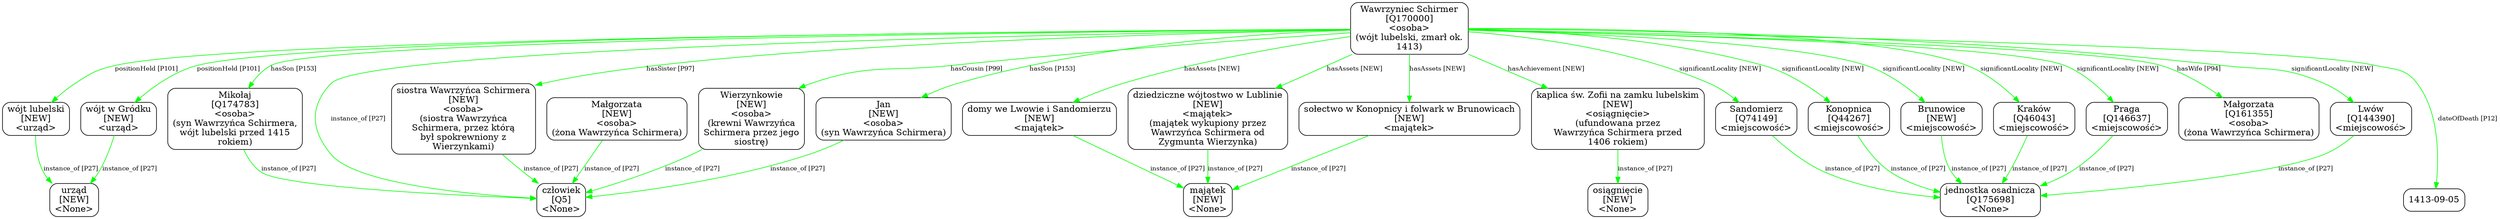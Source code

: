 digraph {
	node [shape=box,
		style=rounded
	];
	edge [fontsize=10];
	"Wawrzyniec Schirmer
[Q170000]
<osoba>
(wójt lubelski, zmarł ok.
1413)"	[color=black,
		label="Wawrzyniec Schirmer
[Q170000]
<osoba>
(wójt lubelski, zmarł ok.
1413)"];
	"wójt lubelski
[NEW]
<urząd>"	[color=black,
		label="wójt lubelski
[NEW]
<urząd>"];
	"Wawrzyniec Schirmer
[Q170000]
<osoba>
(wójt lubelski, zmarł ok.
1413)" -> "wójt lubelski
[NEW]
<urząd>"	[color=green,
		label="positionHeld [P101]"];
	"Jan
[NEW]
<osoba>
(syn Wawrzyńca Schirmera)"	[color=black,
		label="Jan
[NEW]
<osoba>
(syn Wawrzyńca Schirmera)"];
	"Wawrzyniec Schirmer
[Q170000]
<osoba>
(wójt lubelski, zmarł ok.
1413)" -> "Jan
[NEW]
<osoba>
(syn Wawrzyńca Schirmera)"	[color=green,
		label="hasSon [P153]"];
	"Mikołaj
[Q174783]
<osoba>
(syn Wawrzyńca Schirmera,
wójt lubelski przed 1415
rokiem)"	[color=black,
		label="Mikołaj
[Q174783]
<osoba>
(syn Wawrzyńca Schirmera,
wójt lubelski przed 1415
rokiem)"];
	"Wawrzyniec Schirmer
[Q170000]
<osoba>
(wójt lubelski, zmarł ok.
1413)" -> "Mikołaj
[Q174783]
<osoba>
(syn Wawrzyńca Schirmera,
wójt lubelski przed 1415
rokiem)"	[color=green,
		label="hasSon [P153]"];
	"siostra Wawrzyńca Schirmera
[NEW]
<osoba>
(siostra Wawrzyńca
Schirmera, przez którą
był spokrewniony z
Wierzynkami)"	[color=black,
		label="siostra Wawrzyńca Schirmera
[NEW]
<osoba>
(siostra Wawrzyńca
Schirmera, przez którą
był spokrewniony z
Wierzynkami)"];
	"Wawrzyniec Schirmer
[Q170000]
<osoba>
(wójt lubelski, zmarł ok.
1413)" -> "siostra Wawrzyńca Schirmera
[NEW]
<osoba>
(siostra Wawrzyńca
Schirmera, przez którą
był spokrewniony z
Wierzynkami)"	[color=green,
		label="hasSister [P97]"];
	"Wierzynkowie
[NEW]
<osoba>
(krewni Wawrzyńca
Schirmera przez jego
siostrę)"	[color=black,
		label="Wierzynkowie
[NEW]
<osoba>
(krewni Wawrzyńca
Schirmera przez jego
siostrę)"];
	"Wawrzyniec Schirmer
[Q170000]
<osoba>
(wójt lubelski, zmarł ok.
1413)" -> "Wierzynkowie
[NEW]
<osoba>
(krewni Wawrzyńca
Schirmera przez jego
siostrę)"	[color=green,
		label="hasCousin [P99]"];
	"dziedziczne wójtostwo w Lublinie
[NEW]
<majątek>
(majątek wykupiony przez
Wawrzyńca Schirmera od
Zygmunta Wierzynka)"	[color=black,
		label="dziedziczne wójtostwo w Lublinie
[NEW]
<majątek>
(majątek wykupiony przez
Wawrzyńca Schirmera od
Zygmunta Wierzynka)"];
	"Wawrzyniec Schirmer
[Q170000]
<osoba>
(wójt lubelski, zmarł ok.
1413)" -> "dziedziczne wójtostwo w Lublinie
[NEW]
<majątek>
(majątek wykupiony przez
Wawrzyńca Schirmera od
Zygmunta Wierzynka)"	[color=green,
		label="hasAssets [NEW]"];
	"wójt w Gródku
[NEW]
<urząd>"	[color=black,
		label="wójt w Gródku
[NEW]
<urząd>"];
	"Wawrzyniec Schirmer
[Q170000]
<osoba>
(wójt lubelski, zmarł ok.
1413)" -> "wójt w Gródku
[NEW]
<urząd>"	[color=green,
		label="positionHeld [P101]"];
	"domy we Lwowie i Sandomierzu
[NEW]
<majątek>"	[color=black,
		label="domy we Lwowie i Sandomierzu
[NEW]
<majątek>"];
	"Wawrzyniec Schirmer
[Q170000]
<osoba>
(wójt lubelski, zmarł ok.
1413)" -> "domy we Lwowie i Sandomierzu
[NEW]
<majątek>"	[color=green,
		label="hasAssets [NEW]"];
	"kaplica św. Zofii na zamku lubelskim
[NEW]
<osiągnięcie>
(ufundowana przez
Wawrzyńca Schirmera przed
1406 rokiem)"	[color=black,
		label="kaplica św. Zofii na zamku lubelskim
[NEW]
<osiągnięcie>
(ufundowana przez
Wawrzyńca Schirmera przed
1406 rokiem)"];
	"Wawrzyniec Schirmer
[Q170000]
<osoba>
(wójt lubelski, zmarł ok.
1413)" -> "kaplica św. Zofii na zamku lubelskim
[NEW]
<osiągnięcie>
(ufundowana przez
Wawrzyńca Schirmera przed
1406 rokiem)"	[color=green,
		label="hasAchievement [NEW]"];
	"sołectwo w Konopnicy i folwark w Brunowicach
[NEW]
<majątek>"	[color=black,
		label="sołectwo w Konopnicy i folwark w Brunowicach
[NEW]
<majątek>"];
	"Wawrzyniec Schirmer
[Q170000]
<osoba>
(wójt lubelski, zmarł ok.
1413)" -> "sołectwo w Konopnicy i folwark w Brunowicach
[NEW]
<majątek>"	[color=green,
		label="hasAssets [NEW]"];
	"Lwów
[Q144390]
<miejscowość>"	[color=black,
		label="Lwów
[Q144390]
<miejscowość>"];
	"Wawrzyniec Schirmer
[Q170000]
<osoba>
(wójt lubelski, zmarł ok.
1413)" -> "Lwów
[Q144390]
<miejscowość>"	[color=green,
		label="significantLocality [NEW]"];
	"Sandomierz
[Q74149]
<miejscowość>"	[color=black,
		label="Sandomierz
[Q74149]
<miejscowość>"];
	"Wawrzyniec Schirmer
[Q170000]
<osoba>
(wójt lubelski, zmarł ok.
1413)" -> "Sandomierz
[Q74149]
<miejscowość>"	[color=green,
		label="significantLocality [NEW]"];
	"Konopnica
[Q44267]
<miejscowość>"	[color=black,
		label="Konopnica
[Q44267]
<miejscowość>"];
	"Wawrzyniec Schirmer
[Q170000]
<osoba>
(wójt lubelski, zmarł ok.
1413)" -> "Konopnica
[Q44267]
<miejscowość>"	[color=green,
		label="significantLocality [NEW]"];
	"Brunowice
[NEW]
<miejscowość>"	[color=black,
		label="Brunowice
[NEW]
<miejscowość>"];
	"Wawrzyniec Schirmer
[Q170000]
<osoba>
(wójt lubelski, zmarł ok.
1413)" -> "Brunowice
[NEW]
<miejscowość>"	[color=green,
		label="significantLocality [NEW]"];
	"Kraków
[Q46043]
<miejscowość>"	[color=black,
		label="Kraków
[Q46043]
<miejscowość>"];
	"Wawrzyniec Schirmer
[Q170000]
<osoba>
(wójt lubelski, zmarł ok.
1413)" -> "Kraków
[Q46043]
<miejscowość>"	[color=green,
		label="significantLocality [NEW]"];
	"Praga
[Q146637]
<miejscowość>"	[color=black,
		label="Praga
[Q146637]
<miejscowość>"];
	"Wawrzyniec Schirmer
[Q170000]
<osoba>
(wójt lubelski, zmarł ok.
1413)" -> "Praga
[Q146637]
<miejscowość>"	[color=green,
		label="significantLocality [NEW]"];
	"Wawrzyniec Schirmer
[Q170000]
<osoba>
(wójt lubelski, zmarł ok.
1413)" -> "człowiek
[Q5]
<None>"	[color=green,
		label="instance_of [P27]"];
	"Wawrzyniec Schirmer
[Q170000]
<osoba>
(wójt lubelski, zmarł ok.
1413)" -> "Małgorzata
[Q161355]
<osoba>
(żona Wawrzyńca Schirmera)"	[color=green,
		label="hasWife [P94]",
		minlen=1];
	"Wawrzyniec Schirmer
[Q170000]
<osoba>
(wójt lubelski, zmarł ok.
1413)" -> "1413-09-05"	[color=green,
		label="dateOfDeath [P12]",
		minlen=2];
	"wójt lubelski
[NEW]
<urząd>" -> "urząd
[NEW]
<None>"	[color=green,
		label="instance_of [P27]"];
	"Małgorzata
[NEW]
<osoba>
(żona Wawrzyńca Schirmera)"	[color=black,
		label="Małgorzata
[NEW]
<osoba>
(żona Wawrzyńca Schirmera)"];
	"Małgorzata
[NEW]
<osoba>
(żona Wawrzyńca Schirmera)" -> "człowiek
[Q5]
<None>"	[color=green,
		label="instance_of [P27]",
		minlen=1];
	"Jan
[NEW]
<osoba>
(syn Wawrzyńca Schirmera)" -> "człowiek
[Q5]
<None>"	[color=green,
		label="instance_of [P27]"];
	"Mikołaj
[Q174783]
<osoba>
(syn Wawrzyńca Schirmera,
wójt lubelski przed 1415
rokiem)" -> "człowiek
[Q5]
<None>"	[color=green,
		label="instance_of [P27]"];
	"siostra Wawrzyńca Schirmera
[NEW]
<osoba>
(siostra Wawrzyńca
Schirmera, przez którą
był spokrewniony z
Wierzynkami)" -> "człowiek
[Q5]
<None>"	[color=green,
		label="instance_of [P27]"];
	"Wierzynkowie
[NEW]
<osoba>
(krewni Wawrzyńca
Schirmera przez jego
siostrę)" -> "człowiek
[Q5]
<None>"	[color=green,
		label="instance_of [P27]"];
	"dziedziczne wójtostwo w Lublinie
[NEW]
<majątek>
(majątek wykupiony przez
Wawrzyńca Schirmera od
Zygmunta Wierzynka)" -> "majątek
[NEW]
<None>"	[color=green,
		label="instance_of [P27]"];
	"wójt w Gródku
[NEW]
<urząd>" -> "urząd
[NEW]
<None>"	[color=green,
		label="instance_of [P27]"];
	"domy we Lwowie i Sandomierzu
[NEW]
<majątek>" -> "majątek
[NEW]
<None>"	[color=green,
		label="instance_of [P27]"];
	"kaplica św. Zofii na zamku lubelskim
[NEW]
<osiągnięcie>
(ufundowana przez
Wawrzyńca Schirmera przed
1406 rokiem)" -> "osiągnięcie
[NEW]
<None>"	[color=green,
		label="instance_of [P27]",
		minlen=1];
	"sołectwo w Konopnicy i folwark w Brunowicach
[NEW]
<majątek>" -> "majątek
[NEW]
<None>"	[color=green,
		label="instance_of [P27]"];
	"Lwów
[Q144390]
<miejscowość>" -> "jednostka osadnicza
[Q175698]
<None>"	[color=green,
		label="instance_of [P27]"];
	"Sandomierz
[Q74149]
<miejscowość>" -> "jednostka osadnicza
[Q175698]
<None>"	[color=green,
		label="instance_of [P27]"];
	"Konopnica
[Q44267]
<miejscowość>" -> "jednostka osadnicza
[Q175698]
<None>"	[color=green,
		label="instance_of [P27]"];
	"Brunowice
[NEW]
<miejscowość>" -> "jednostka osadnicza
[Q175698]
<None>"	[color=green,
		label="instance_of [P27]"];
	"Kraków
[Q46043]
<miejscowość>" -> "jednostka osadnicza
[Q175698]
<None>"	[color=green,
		label="instance_of [P27]"];
	"Praga
[Q146637]
<miejscowość>" -> "jednostka osadnicza
[Q175698]
<None>"	[color=green,
		label="instance_of [P27]"];
}

